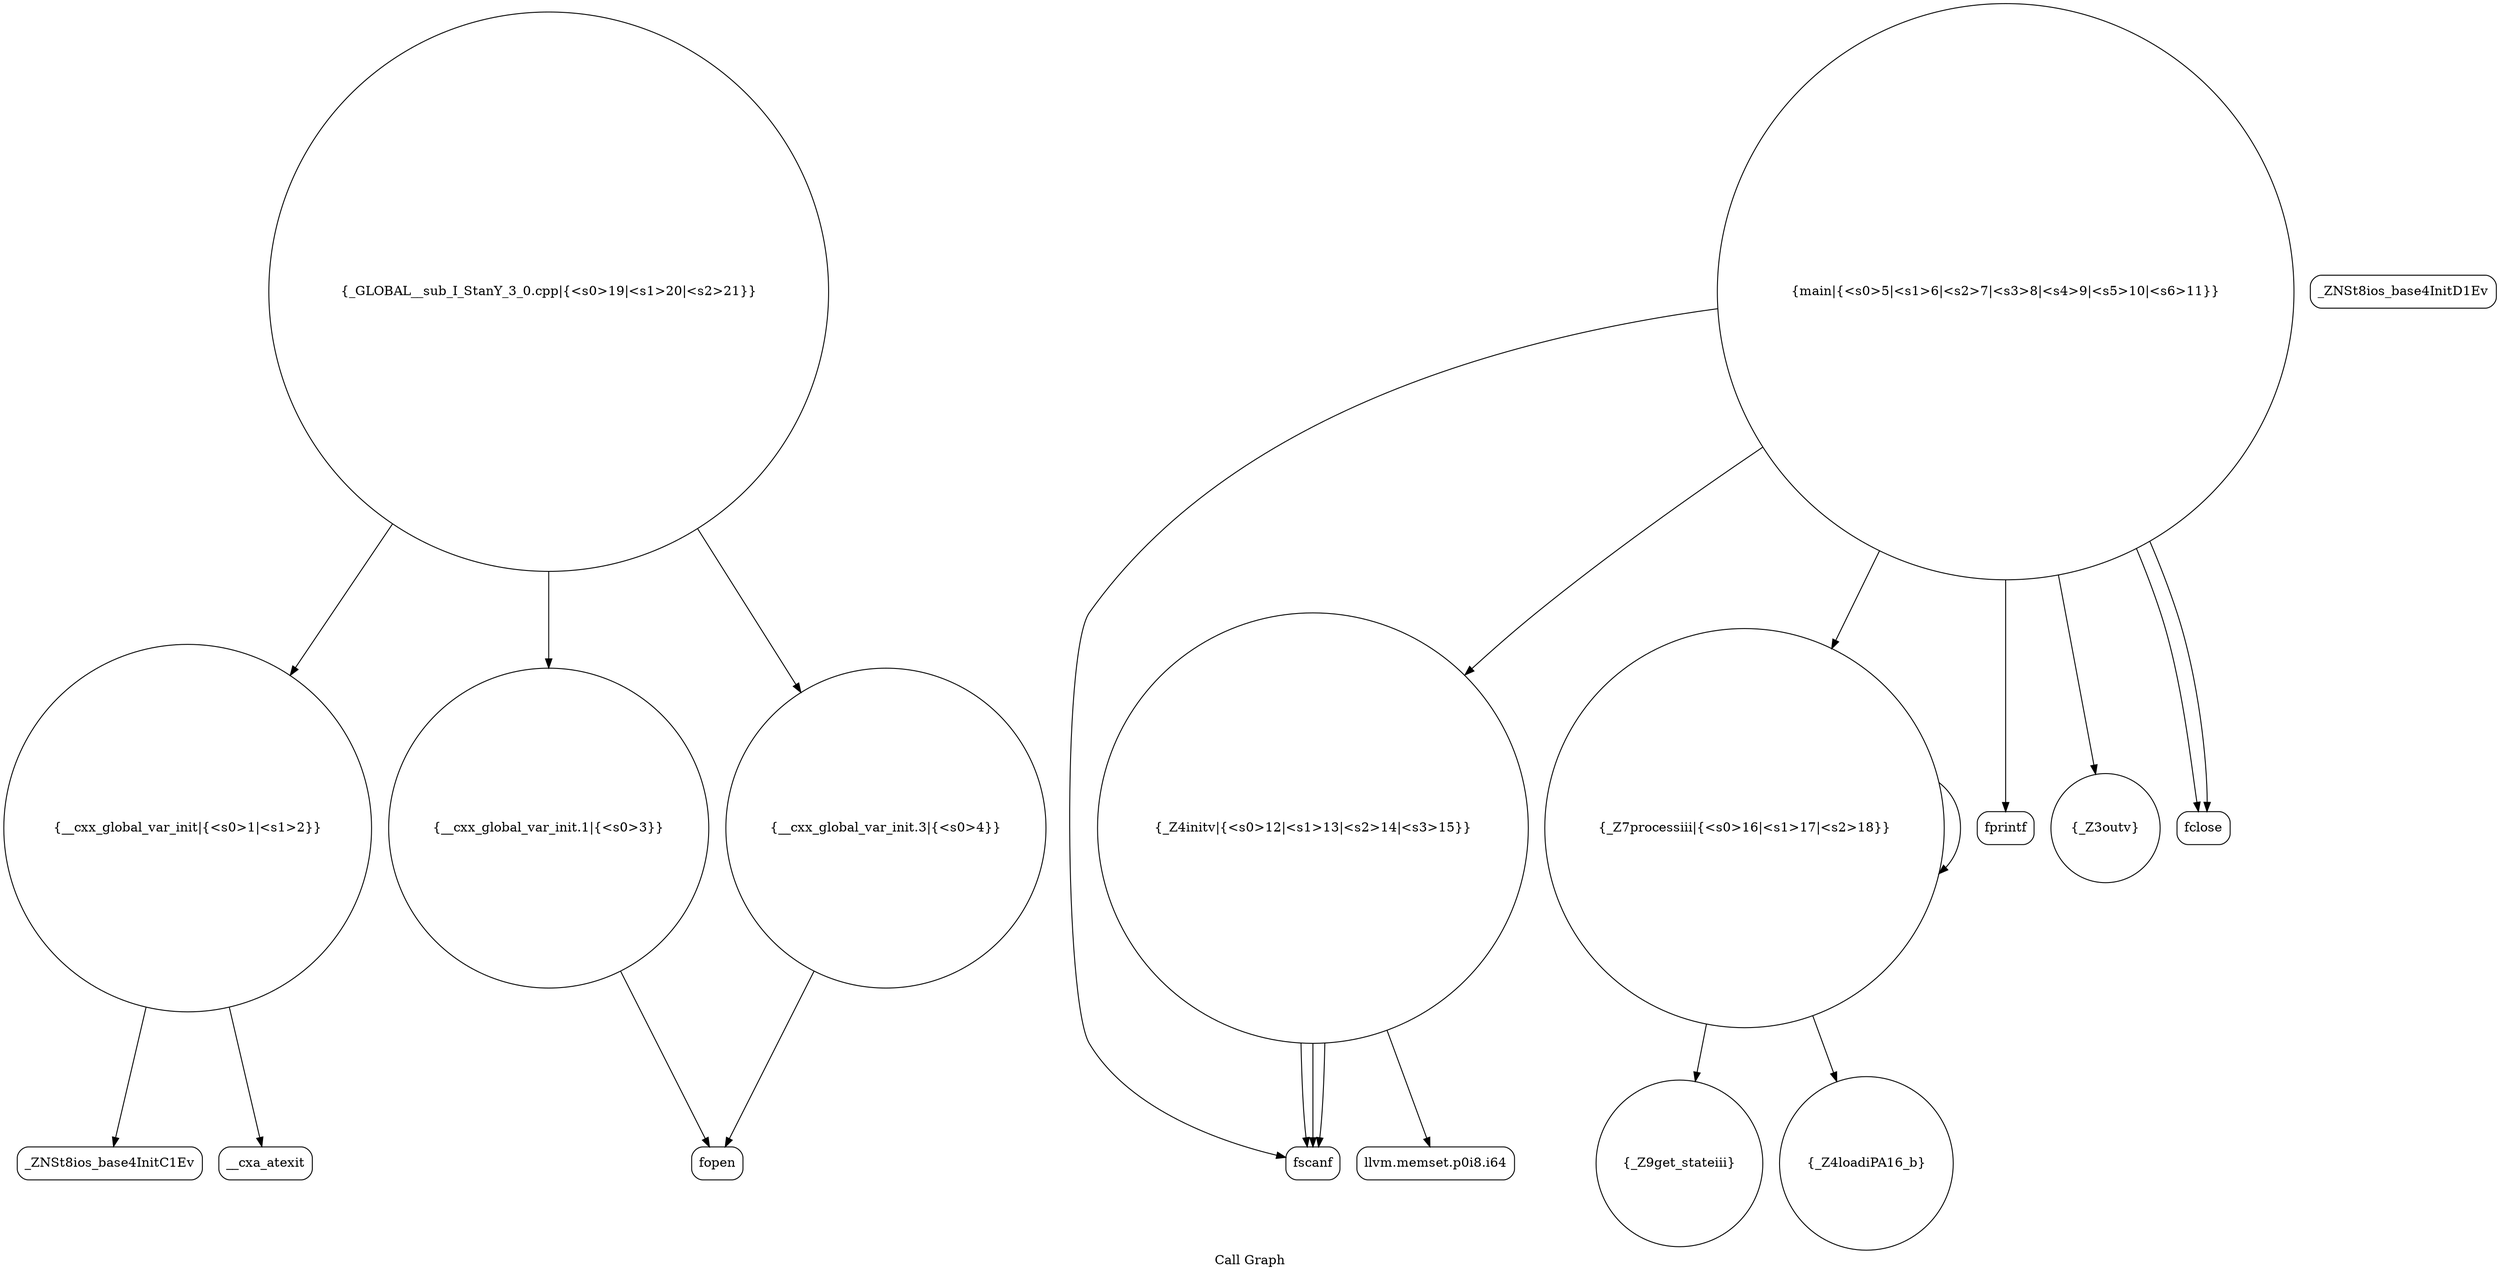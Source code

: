 digraph "Call Graph" {
	label="Call Graph";

	Node0x5611a0d84a20 [shape=record,shape=circle,label="{__cxx_global_var_init|{<s0>1|<s1>2}}"];
	Node0x5611a0d84a20:s0 -> Node0x5611a0d84eb0[color=black];
	Node0x5611a0d84a20:s1 -> Node0x5611a0d84fb0[color=black];
	Node0x5611a0d851b0 [shape=record,shape=circle,label="{main|{<s0>5|<s1>6|<s2>7|<s3>8|<s4>9|<s5>10|<s6>11}}"];
	Node0x5611a0d851b0:s0 -> Node0x5611a0d85230[color=black];
	Node0x5611a0d851b0:s1 -> Node0x5611a0d852b0[color=black];
	Node0x5611a0d851b0:s2 -> Node0x5611a0d85330[color=black];
	Node0x5611a0d851b0:s3 -> Node0x5611a0d853b0[color=black];
	Node0x5611a0d851b0:s4 -> Node0x5611a0d85430[color=black];
	Node0x5611a0d851b0:s5 -> Node0x5611a0d854b0[color=black];
	Node0x5611a0d851b0:s6 -> Node0x5611a0d854b0[color=black];
	Node0x5611a0d85530 [shape=record,shape=Mrecord,label="{llvm.memset.p0i8.i64}"];
	Node0x5611a0d84f30 [shape=record,shape=Mrecord,label="{_ZNSt8ios_base4InitD1Ev}"];
	Node0x5611a0d852b0 [shape=record,shape=circle,label="{_Z4initv|{<s0>12|<s1>13|<s2>14|<s3>15}}"];
	Node0x5611a0d852b0:s0 -> Node0x5611a0d85530[color=black];
	Node0x5611a0d852b0:s1 -> Node0x5611a0d85230[color=black];
	Node0x5611a0d852b0:s2 -> Node0x5611a0d85230[color=black];
	Node0x5611a0d852b0:s3 -> Node0x5611a0d85230[color=black];
	Node0x5611a0d85630 [shape=record,shape=circle,label="{_Z9get_stateiii}"];
	Node0x5611a0d85030 [shape=record,shape=circle,label="{__cxx_global_var_init.1|{<s0>3}}"];
	Node0x5611a0d85030:s0 -> Node0x5611a0d850b0[color=black];
	Node0x5611a0d853b0 [shape=record,shape=Mrecord,label="{fprintf}"];
	Node0x5611a0d85130 [shape=record,shape=circle,label="{__cxx_global_var_init.3|{<s0>4}}"];
	Node0x5611a0d85130:s0 -> Node0x5611a0d850b0[color=black];
	Node0x5611a0d854b0 [shape=record,shape=Mrecord,label="{fclose}"];
	Node0x5611a0d84eb0 [shape=record,shape=Mrecord,label="{_ZNSt8ios_base4InitC1Ev}"];
	Node0x5611a0d85230 [shape=record,shape=Mrecord,label="{fscanf}"];
	Node0x5611a0d855b0 [shape=record,shape=circle,label="{_Z4loadiPA16_b}"];
	Node0x5611a0d84fb0 [shape=record,shape=Mrecord,label="{__cxa_atexit}"];
	Node0x5611a0d85330 [shape=record,shape=circle,label="{_Z7processiii|{<s0>16|<s1>17|<s2>18}}"];
	Node0x5611a0d85330:s0 -> Node0x5611a0d855b0[color=black];
	Node0x5611a0d85330:s1 -> Node0x5611a0d85630[color=black];
	Node0x5611a0d85330:s2 -> Node0x5611a0d85330[color=black];
	Node0x5611a0d856b0 [shape=record,shape=circle,label="{_GLOBAL__sub_I_StanY_3_0.cpp|{<s0>19|<s1>20|<s2>21}}"];
	Node0x5611a0d856b0:s0 -> Node0x5611a0d84a20[color=black];
	Node0x5611a0d856b0:s1 -> Node0x5611a0d85030[color=black];
	Node0x5611a0d856b0:s2 -> Node0x5611a0d85130[color=black];
	Node0x5611a0d850b0 [shape=record,shape=Mrecord,label="{fopen}"];
	Node0x5611a0d85430 [shape=record,shape=circle,label="{_Z3outv}"];
}

